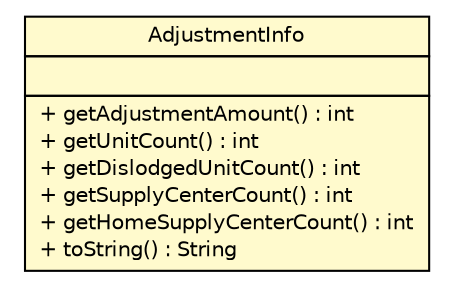 #!/usr/local/bin/dot
#
# Class diagram 
# Generated by UMLGraph version 5.2 (http://www.umlgraph.org/)
#

digraph G {
	edge [fontname="Helvetica",fontsize=10,labelfontname="Helvetica",labelfontsize=10];
	node [fontname="Helvetica",fontsize=10,shape=plaintext];
	nodesep=0.25;
	ranksep=0.5;
	// dip.process.Adjustment.AdjustmentInfo
	c6313 [label=<<table title="dip.process.Adjustment.AdjustmentInfo" border="0" cellborder="1" cellspacing="0" cellpadding="2" port="p" bgcolor="lemonChiffon" href="./Adjustment.AdjustmentInfo.html">
		<tr><td><table border="0" cellspacing="0" cellpadding="1">
<tr><td align="center" balign="center"> AdjustmentInfo </td></tr>
		</table></td></tr>
		<tr><td><table border="0" cellspacing="0" cellpadding="1">
<tr><td align="left" balign="left">  </td></tr>
		</table></td></tr>
		<tr><td><table border="0" cellspacing="0" cellpadding="1">
<tr><td align="left" balign="left"> + getAdjustmentAmount() : int </td></tr>
<tr><td align="left" balign="left"> + getUnitCount() : int </td></tr>
<tr><td align="left" balign="left"> + getDislodgedUnitCount() : int </td></tr>
<tr><td align="left" balign="left"> + getSupplyCenterCount() : int </td></tr>
<tr><td align="left" balign="left"> + getHomeSupplyCenterCount() : int </td></tr>
<tr><td align="left" balign="left"> + toString() : String </td></tr>
		</table></td></tr>
		</table>>, fontname="Helvetica", fontcolor="black", fontsize=10.0];
}

